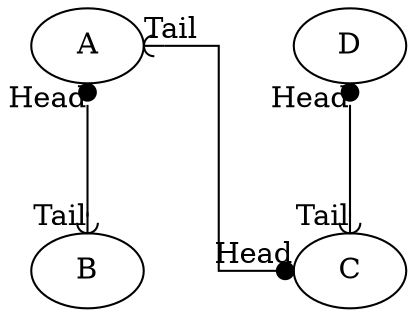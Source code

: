 digraph Test {
    splines = ortho;
    nodesep = 1.0;
    ranksep = 1.0;
    edge [dir = both, arrowhead = dot, arrowtail = curve, headlabel="Head", taillabel="Tail"];  
    A -> B;
    A -> C;
    D -> C;
}

